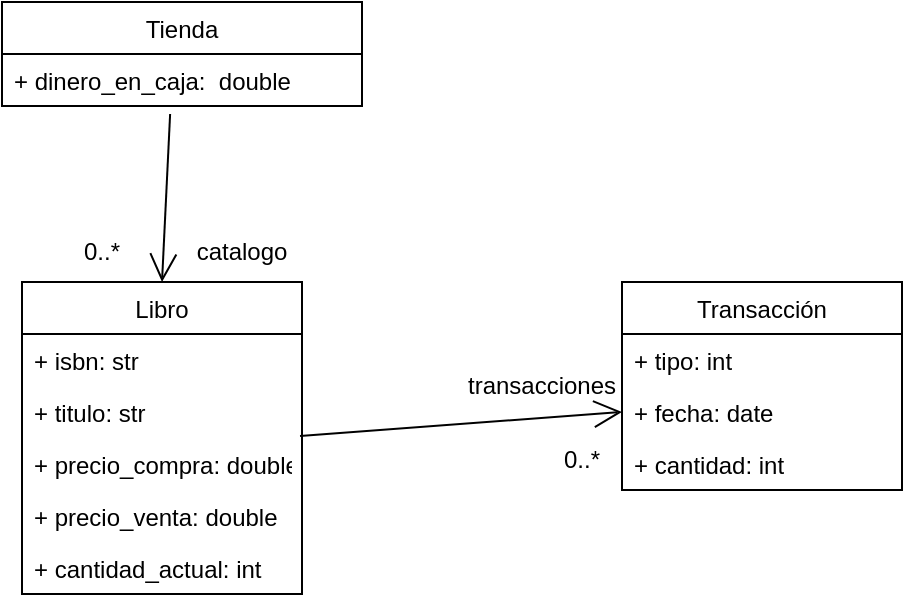 <mxfile version="16.5.3" type="device"><diagram id="GObnYcRO-uXr8jO-agj4" name="Page-1"><mxGraphModel dx="723" dy="354" grid="1" gridSize="10" guides="1" tooltips="1" connect="1" arrows="1" fold="1" page="1" pageScale="1" pageWidth="827" pageHeight="1169" math="0" shadow="0"><root><mxCell id="0"/><mxCell id="1" parent="0"/><mxCell id="dvxNm4Sir9iqJPtdlcjI-1" value="Libro" style="swimlane;fontStyle=0;childLayout=stackLayout;horizontal=1;startSize=26;fillColor=none;horizontalStack=0;resizeParent=1;resizeParentMax=0;resizeLast=0;collapsible=1;marginBottom=0;" vertex="1" parent="1"><mxGeometry x="230" y="150" width="140" height="156" as="geometry"/></mxCell><mxCell id="dvxNm4Sir9iqJPtdlcjI-2" value="+ isbn: str" style="text;strokeColor=none;fillColor=none;align=left;verticalAlign=top;spacingLeft=4;spacingRight=4;overflow=hidden;rotatable=0;points=[[0,0.5],[1,0.5]];portConstraint=eastwest;" vertex="1" parent="dvxNm4Sir9iqJPtdlcjI-1"><mxGeometry y="26" width="140" height="26" as="geometry"/></mxCell><mxCell id="dvxNm4Sir9iqJPtdlcjI-3" value="+ titulo: str" style="text;strokeColor=none;fillColor=none;align=left;verticalAlign=top;spacingLeft=4;spacingRight=4;overflow=hidden;rotatable=0;points=[[0,0.5],[1,0.5]];portConstraint=eastwest;" vertex="1" parent="dvxNm4Sir9iqJPtdlcjI-1"><mxGeometry y="52" width="140" height="26" as="geometry"/></mxCell><mxCell id="dvxNm4Sir9iqJPtdlcjI-13" value="+ precio_compra: double&#10;" style="text;strokeColor=none;fillColor=none;align=left;verticalAlign=top;spacingLeft=4;spacingRight=4;overflow=hidden;rotatable=0;points=[[0,0.5],[1,0.5]];portConstraint=eastwest;" vertex="1" parent="dvxNm4Sir9iqJPtdlcjI-1"><mxGeometry y="78" width="140" height="26" as="geometry"/></mxCell><mxCell id="dvxNm4Sir9iqJPtdlcjI-4" value="+ precio_venta: double" style="text;strokeColor=none;fillColor=none;align=left;verticalAlign=top;spacingLeft=4;spacingRight=4;overflow=hidden;rotatable=0;points=[[0,0.5],[1,0.5]];portConstraint=eastwest;" vertex="1" parent="dvxNm4Sir9iqJPtdlcjI-1"><mxGeometry y="104" width="140" height="26" as="geometry"/></mxCell><mxCell id="dvxNm4Sir9iqJPtdlcjI-14" value="+ cantidad_actual: int" style="text;strokeColor=none;fillColor=none;align=left;verticalAlign=top;spacingLeft=4;spacingRight=4;overflow=hidden;rotatable=0;points=[[0,0.5],[1,0.5]];portConstraint=eastwest;" vertex="1" parent="dvxNm4Sir9iqJPtdlcjI-1"><mxGeometry y="130" width="140" height="26" as="geometry"/></mxCell><mxCell id="dvxNm4Sir9iqJPtdlcjI-5" value="Tienda" style="swimlane;fontStyle=0;childLayout=stackLayout;horizontal=1;startSize=26;fillColor=none;horizontalStack=0;resizeParent=1;resizeParentMax=0;resizeLast=0;collapsible=1;marginBottom=0;" vertex="1" parent="1"><mxGeometry x="220" y="10" width="180" height="52" as="geometry"/></mxCell><mxCell id="dvxNm4Sir9iqJPtdlcjI-6" value="+ dinero_en_caja:  double" style="text;strokeColor=none;fillColor=none;align=left;verticalAlign=top;spacingLeft=4;spacingRight=4;overflow=hidden;rotatable=0;points=[[0,0.5],[1,0.5]];portConstraint=eastwest;" vertex="1" parent="dvxNm4Sir9iqJPtdlcjI-5"><mxGeometry y="26" width="180" height="26" as="geometry"/></mxCell><mxCell id="dvxNm4Sir9iqJPtdlcjI-9" value="Transacción" style="swimlane;fontStyle=0;childLayout=stackLayout;horizontal=1;startSize=26;fillColor=none;horizontalStack=0;resizeParent=1;resizeParentMax=0;resizeLast=0;collapsible=1;marginBottom=0;" vertex="1" parent="1"><mxGeometry x="530" y="150" width="140" height="104" as="geometry"/></mxCell><mxCell id="dvxNm4Sir9iqJPtdlcjI-10" value="+ tipo: int" style="text;strokeColor=none;fillColor=none;align=left;verticalAlign=top;spacingLeft=4;spacingRight=4;overflow=hidden;rotatable=0;points=[[0,0.5],[1,0.5]];portConstraint=eastwest;" vertex="1" parent="dvxNm4Sir9iqJPtdlcjI-9"><mxGeometry y="26" width="140" height="26" as="geometry"/></mxCell><mxCell id="dvxNm4Sir9iqJPtdlcjI-11" value="+ fecha: date" style="text;strokeColor=none;fillColor=none;align=left;verticalAlign=top;spacingLeft=4;spacingRight=4;overflow=hidden;rotatable=0;points=[[0,0.5],[1,0.5]];portConstraint=eastwest;" vertex="1" parent="dvxNm4Sir9iqJPtdlcjI-9"><mxGeometry y="52" width="140" height="26" as="geometry"/></mxCell><mxCell id="dvxNm4Sir9iqJPtdlcjI-12" value="+ cantidad: int" style="text;strokeColor=none;fillColor=none;align=left;verticalAlign=top;spacingLeft=4;spacingRight=4;overflow=hidden;rotatable=0;points=[[0,0.5],[1,0.5]];portConstraint=eastwest;" vertex="1" parent="dvxNm4Sir9iqJPtdlcjI-9"><mxGeometry y="78" width="140" height="26" as="geometry"/></mxCell><mxCell id="dvxNm4Sir9iqJPtdlcjI-15" value="" style="endArrow=open;endFill=1;endSize=12;html=1;rounded=0;exitX=0.467;exitY=1.154;exitDx=0;exitDy=0;exitPerimeter=0;entryX=0.5;entryY=0;entryDx=0;entryDy=0;" edge="1" parent="1" source="dvxNm4Sir9iqJPtdlcjI-6" target="dvxNm4Sir9iqJPtdlcjI-1"><mxGeometry width="160" relative="1" as="geometry"><mxPoint x="330" y="120" as="sourcePoint"/><mxPoint x="490" y="120" as="targetPoint"/></mxGeometry></mxCell><mxCell id="dvxNm4Sir9iqJPtdlcjI-16" value="" style="endArrow=open;endFill=1;endSize=12;html=1;rounded=0;exitX=0.993;exitY=0.962;exitDx=0;exitDy=0;exitPerimeter=0;entryX=0;entryY=0.5;entryDx=0;entryDy=0;" edge="1" parent="1" source="dvxNm4Sir9iqJPtdlcjI-3" target="dvxNm4Sir9iqJPtdlcjI-11"><mxGeometry width="160" relative="1" as="geometry"><mxPoint x="330" y="120" as="sourcePoint"/><mxPoint x="490" y="120" as="targetPoint"/></mxGeometry></mxCell><mxCell id="dvxNm4Sir9iqJPtdlcjI-17" value="catalogo" style="text;html=1;strokeColor=none;fillColor=none;align=center;verticalAlign=middle;whiteSpace=wrap;rounded=0;" vertex="1" parent="1"><mxGeometry x="310" y="120" width="60" height="30" as="geometry"/></mxCell><mxCell id="dvxNm4Sir9iqJPtdlcjI-18" value="0..*" style="text;html=1;strokeColor=none;fillColor=none;align=center;verticalAlign=middle;whiteSpace=wrap;rounded=0;" vertex="1" parent="1"><mxGeometry x="240" y="120" width="60" height="30" as="geometry"/></mxCell><mxCell id="dvxNm4Sir9iqJPtdlcjI-19" value="0..*" style="text;html=1;strokeColor=none;fillColor=none;align=center;verticalAlign=middle;whiteSpace=wrap;rounded=0;" vertex="1" parent="1"><mxGeometry x="480" y="224" width="60" height="30" as="geometry"/></mxCell><mxCell id="dvxNm4Sir9iqJPtdlcjI-20" value="transacciones" style="text;html=1;strokeColor=none;fillColor=none;align=center;verticalAlign=middle;whiteSpace=wrap;rounded=0;" vertex="1" parent="1"><mxGeometry x="460" y="187" width="60" height="30" as="geometry"/></mxCell></root></mxGraphModel></diagram></mxfile>